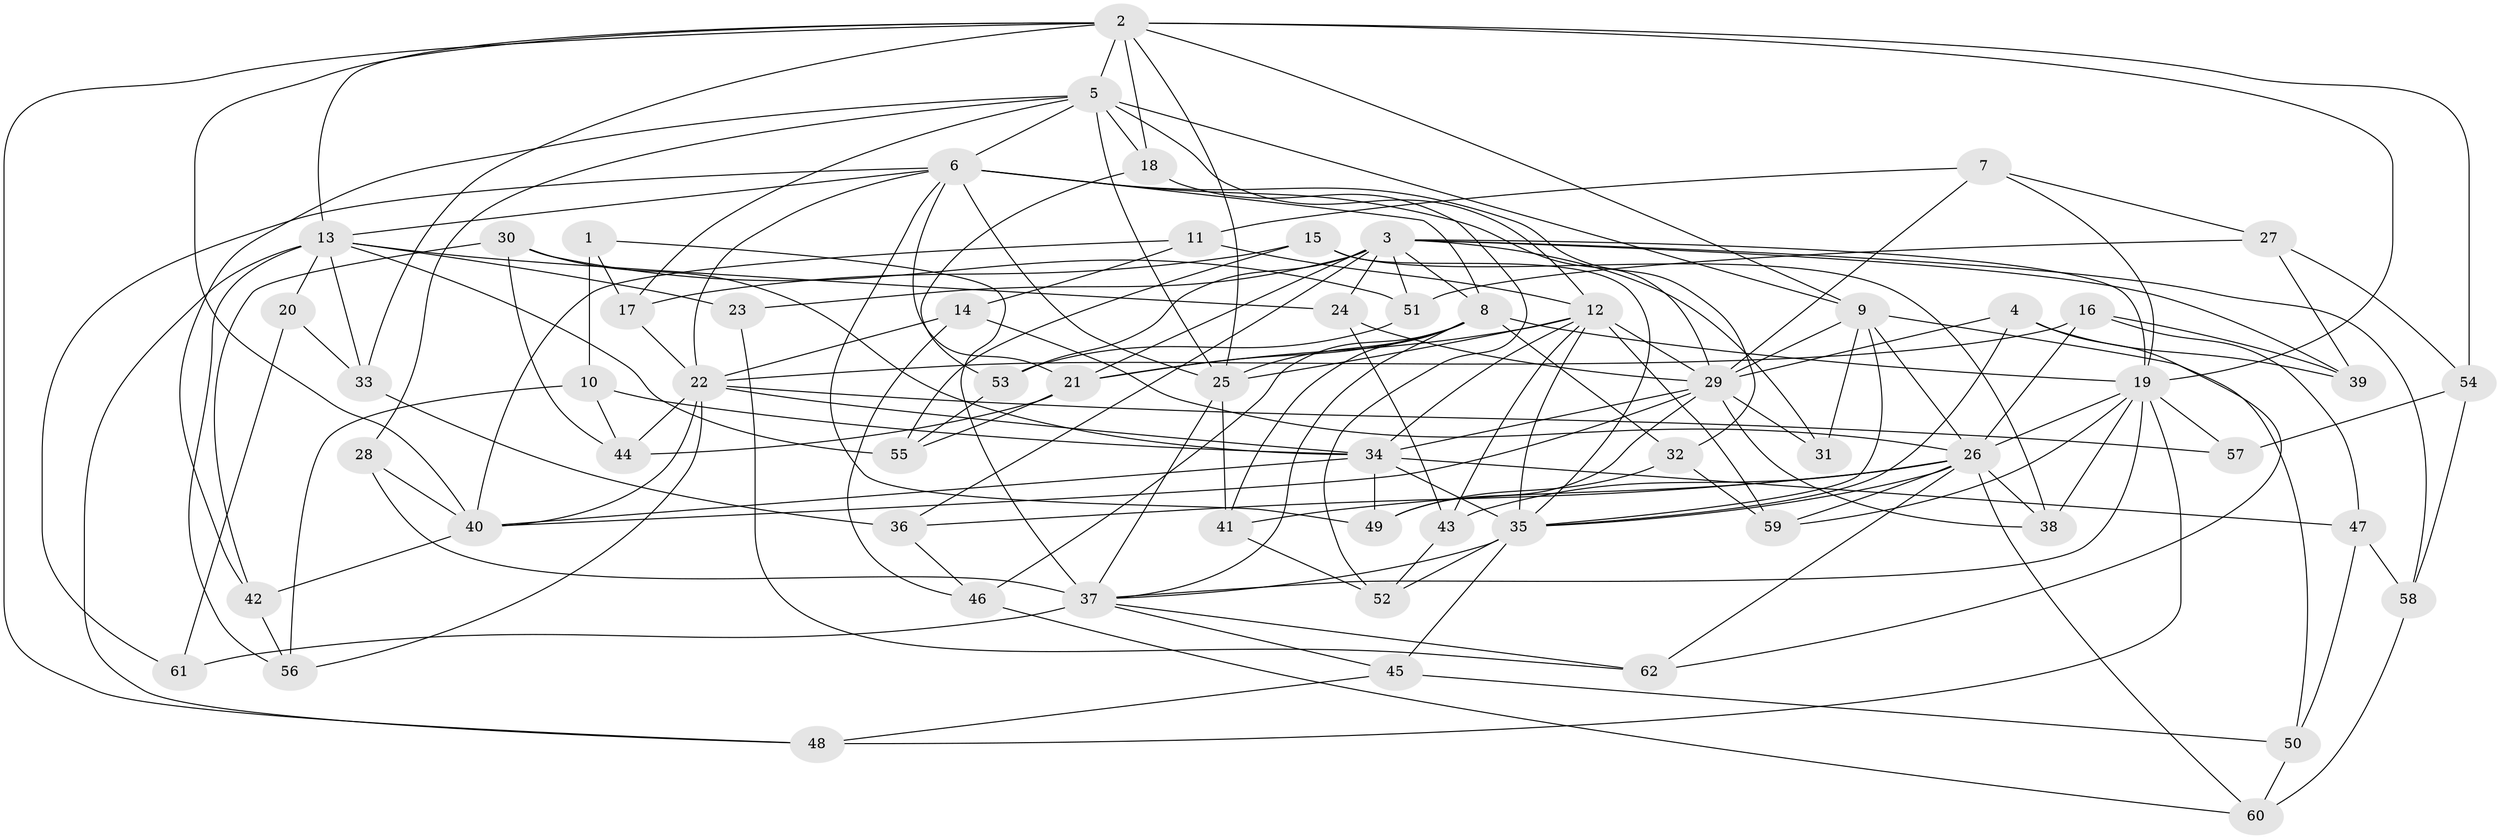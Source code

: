 // original degree distribution, {4: 1.0}
// Generated by graph-tools (version 1.1) at 2025/43/03/06/25 01:43:21]
// undirected, 62 vertices, 166 edges
graph export_dot {
graph [start="1"]
  node [color=gray90,style=filled];
  1;
  2;
  3;
  4;
  5;
  6;
  7;
  8;
  9;
  10;
  11;
  12;
  13;
  14;
  15;
  16;
  17;
  18;
  19;
  20;
  21;
  22;
  23;
  24;
  25;
  26;
  27;
  28;
  29;
  30;
  31;
  32;
  33;
  34;
  35;
  36;
  37;
  38;
  39;
  40;
  41;
  42;
  43;
  44;
  45;
  46;
  47;
  48;
  49;
  50;
  51;
  52;
  53;
  54;
  55;
  56;
  57;
  58;
  59;
  60;
  61;
  62;
  1 -- 10 [weight=1.0];
  1 -- 17 [weight=1.0];
  1 -- 37 [weight=2.0];
  2 -- 5 [weight=1.0];
  2 -- 9 [weight=1.0];
  2 -- 13 [weight=1.0];
  2 -- 18 [weight=1.0];
  2 -- 19 [weight=1.0];
  2 -- 25 [weight=2.0];
  2 -- 33 [weight=1.0];
  2 -- 40 [weight=2.0];
  2 -- 48 [weight=1.0];
  2 -- 54 [weight=1.0];
  3 -- 8 [weight=1.0];
  3 -- 19 [weight=1.0];
  3 -- 21 [weight=1.0];
  3 -- 23 [weight=1.0];
  3 -- 24 [weight=1.0];
  3 -- 31 [weight=2.0];
  3 -- 36 [weight=1.0];
  3 -- 39 [weight=1.0];
  3 -- 51 [weight=1.0];
  3 -- 53 [weight=1.0];
  3 -- 58 [weight=1.0];
  4 -- 29 [weight=1.0];
  4 -- 35 [weight=1.0];
  4 -- 39 [weight=1.0];
  4 -- 62 [weight=1.0];
  5 -- 6 [weight=1.0];
  5 -- 9 [weight=1.0];
  5 -- 12 [weight=2.0];
  5 -- 17 [weight=1.0];
  5 -- 18 [weight=1.0];
  5 -- 25 [weight=1.0];
  5 -- 28 [weight=1.0];
  5 -- 42 [weight=1.0];
  6 -- 8 [weight=1.0];
  6 -- 13 [weight=2.0];
  6 -- 21 [weight=1.0];
  6 -- 22 [weight=1.0];
  6 -- 25 [weight=2.0];
  6 -- 29 [weight=1.0];
  6 -- 32 [weight=1.0];
  6 -- 49 [weight=1.0];
  6 -- 61 [weight=1.0];
  7 -- 11 [weight=1.0];
  7 -- 19 [weight=1.0];
  7 -- 27 [weight=1.0];
  7 -- 29 [weight=1.0];
  8 -- 19 [weight=1.0];
  8 -- 21 [weight=3.0];
  8 -- 25 [weight=2.0];
  8 -- 32 [weight=1.0];
  8 -- 37 [weight=1.0];
  8 -- 41 [weight=1.0];
  8 -- 46 [weight=1.0];
  9 -- 26 [weight=1.0];
  9 -- 29 [weight=2.0];
  9 -- 31 [weight=1.0];
  9 -- 35 [weight=1.0];
  9 -- 50 [weight=1.0];
  10 -- 34 [weight=1.0];
  10 -- 44 [weight=1.0];
  10 -- 56 [weight=1.0];
  11 -- 12 [weight=1.0];
  11 -- 14 [weight=1.0];
  11 -- 40 [weight=1.0];
  12 -- 21 [weight=1.0];
  12 -- 25 [weight=1.0];
  12 -- 29 [weight=1.0];
  12 -- 34 [weight=1.0];
  12 -- 35 [weight=1.0];
  12 -- 43 [weight=1.0];
  12 -- 59 [weight=1.0];
  13 -- 20 [weight=2.0];
  13 -- 23 [weight=2.0];
  13 -- 24 [weight=1.0];
  13 -- 33 [weight=1.0];
  13 -- 48 [weight=1.0];
  13 -- 55 [weight=1.0];
  13 -- 56 [weight=1.0];
  14 -- 22 [weight=1.0];
  14 -- 26 [weight=1.0];
  14 -- 46 [weight=1.0];
  15 -- 17 [weight=1.0];
  15 -- 35 [weight=1.0];
  15 -- 38 [weight=1.0];
  15 -- 55 [weight=1.0];
  16 -- 22 [weight=1.0];
  16 -- 26 [weight=1.0];
  16 -- 39 [weight=1.0];
  16 -- 47 [weight=1.0];
  17 -- 22 [weight=1.0];
  18 -- 52 [weight=1.0];
  18 -- 53 [weight=1.0];
  19 -- 26 [weight=1.0];
  19 -- 37 [weight=1.0];
  19 -- 38 [weight=1.0];
  19 -- 48 [weight=1.0];
  19 -- 57 [weight=1.0];
  19 -- 59 [weight=1.0];
  20 -- 33 [weight=1.0];
  20 -- 61 [weight=1.0];
  21 -- 44 [weight=1.0];
  21 -- 55 [weight=1.0];
  22 -- 34 [weight=1.0];
  22 -- 40 [weight=1.0];
  22 -- 44 [weight=1.0];
  22 -- 56 [weight=1.0];
  22 -- 57 [weight=2.0];
  23 -- 62 [weight=1.0];
  24 -- 29 [weight=1.0];
  24 -- 43 [weight=1.0];
  25 -- 37 [weight=1.0];
  25 -- 41 [weight=1.0];
  26 -- 35 [weight=1.0];
  26 -- 36 [weight=1.0];
  26 -- 38 [weight=1.0];
  26 -- 41 [weight=1.0];
  26 -- 43 [weight=1.0];
  26 -- 59 [weight=1.0];
  26 -- 60 [weight=1.0];
  26 -- 62 [weight=1.0];
  27 -- 39 [weight=1.0];
  27 -- 51 [weight=1.0];
  27 -- 54 [weight=1.0];
  28 -- 37 [weight=2.0];
  28 -- 40 [weight=1.0];
  29 -- 31 [weight=1.0];
  29 -- 34 [weight=1.0];
  29 -- 38 [weight=1.0];
  29 -- 40 [weight=1.0];
  29 -- 49 [weight=1.0];
  30 -- 34 [weight=1.0];
  30 -- 42 [weight=1.0];
  30 -- 44 [weight=1.0];
  30 -- 51 [weight=1.0];
  32 -- 49 [weight=1.0];
  32 -- 59 [weight=1.0];
  33 -- 36 [weight=1.0];
  34 -- 35 [weight=2.0];
  34 -- 40 [weight=1.0];
  34 -- 47 [weight=1.0];
  34 -- 49 [weight=1.0];
  35 -- 37 [weight=1.0];
  35 -- 45 [weight=1.0];
  35 -- 52 [weight=1.0];
  36 -- 46 [weight=1.0];
  37 -- 45 [weight=1.0];
  37 -- 61 [weight=2.0];
  37 -- 62 [weight=1.0];
  40 -- 42 [weight=1.0];
  41 -- 52 [weight=1.0];
  42 -- 56 [weight=1.0];
  43 -- 52 [weight=1.0];
  45 -- 48 [weight=1.0];
  45 -- 50 [weight=1.0];
  46 -- 60 [weight=1.0];
  47 -- 50 [weight=1.0];
  47 -- 58 [weight=1.0];
  50 -- 60 [weight=1.0];
  51 -- 53 [weight=1.0];
  53 -- 55 [weight=1.0];
  54 -- 57 [weight=1.0];
  54 -- 58 [weight=1.0];
  58 -- 60 [weight=1.0];
}
